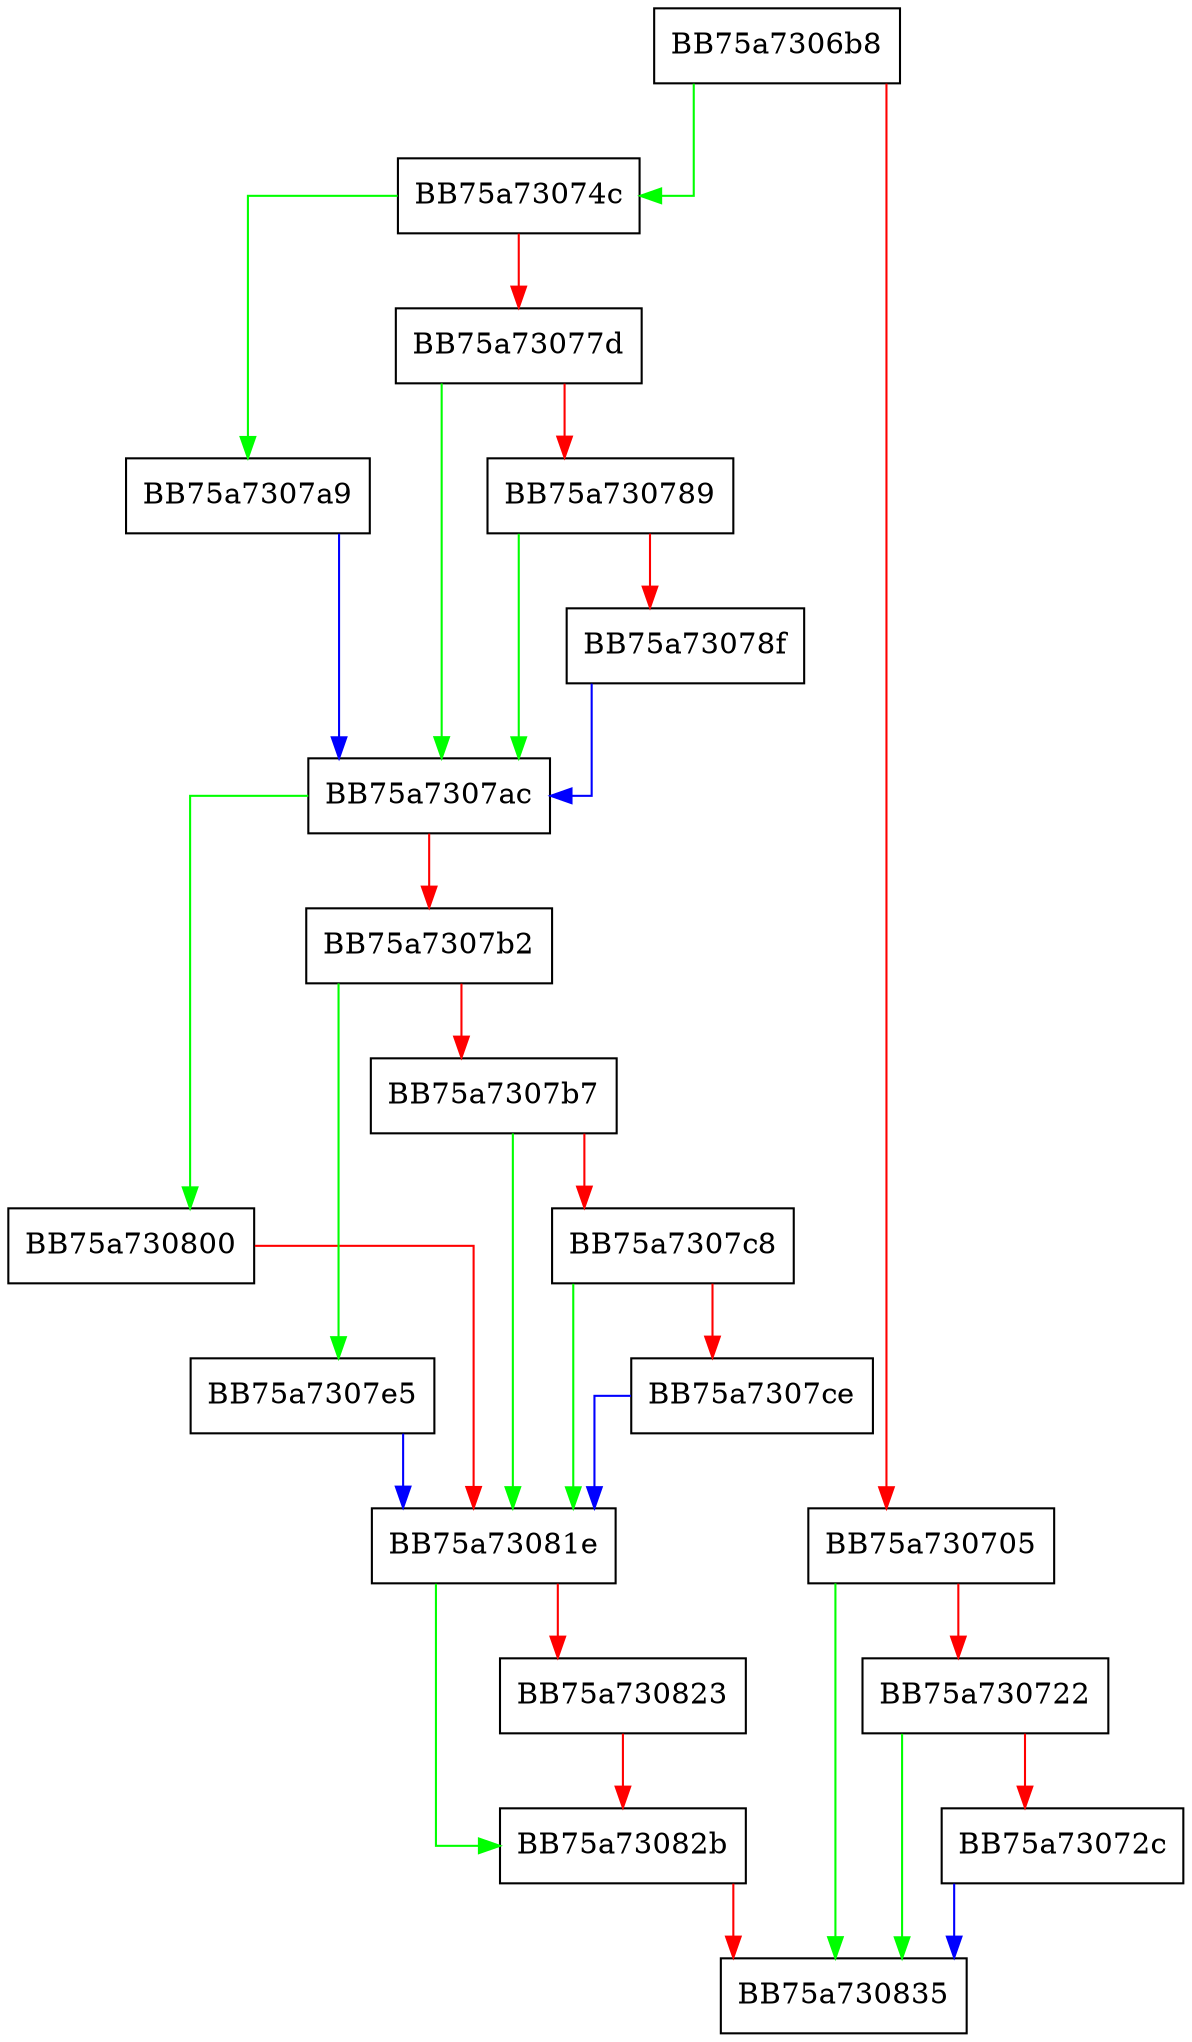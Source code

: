 digraph SetBmStartupActions {
  node [shape="box"];
  graph [splines=ortho];
  BB75a7306b8 -> BB75a73074c [color="green"];
  BB75a7306b8 -> BB75a730705 [color="red"];
  BB75a730705 -> BB75a730835 [color="green"];
  BB75a730705 -> BB75a730722 [color="red"];
  BB75a730722 -> BB75a730835 [color="green"];
  BB75a730722 -> BB75a73072c [color="red"];
  BB75a73072c -> BB75a730835 [color="blue"];
  BB75a73074c -> BB75a7307a9 [color="green"];
  BB75a73074c -> BB75a73077d [color="red"];
  BB75a73077d -> BB75a7307ac [color="green"];
  BB75a73077d -> BB75a730789 [color="red"];
  BB75a730789 -> BB75a7307ac [color="green"];
  BB75a730789 -> BB75a73078f [color="red"];
  BB75a73078f -> BB75a7307ac [color="blue"];
  BB75a7307a9 -> BB75a7307ac [color="blue"];
  BB75a7307ac -> BB75a730800 [color="green"];
  BB75a7307ac -> BB75a7307b2 [color="red"];
  BB75a7307b2 -> BB75a7307e5 [color="green"];
  BB75a7307b2 -> BB75a7307b7 [color="red"];
  BB75a7307b7 -> BB75a73081e [color="green"];
  BB75a7307b7 -> BB75a7307c8 [color="red"];
  BB75a7307c8 -> BB75a73081e [color="green"];
  BB75a7307c8 -> BB75a7307ce [color="red"];
  BB75a7307ce -> BB75a73081e [color="blue"];
  BB75a7307e5 -> BB75a73081e [color="blue"];
  BB75a730800 -> BB75a73081e [color="red"];
  BB75a73081e -> BB75a73082b [color="green"];
  BB75a73081e -> BB75a730823 [color="red"];
  BB75a730823 -> BB75a73082b [color="red"];
  BB75a73082b -> BB75a730835 [color="red"];
}